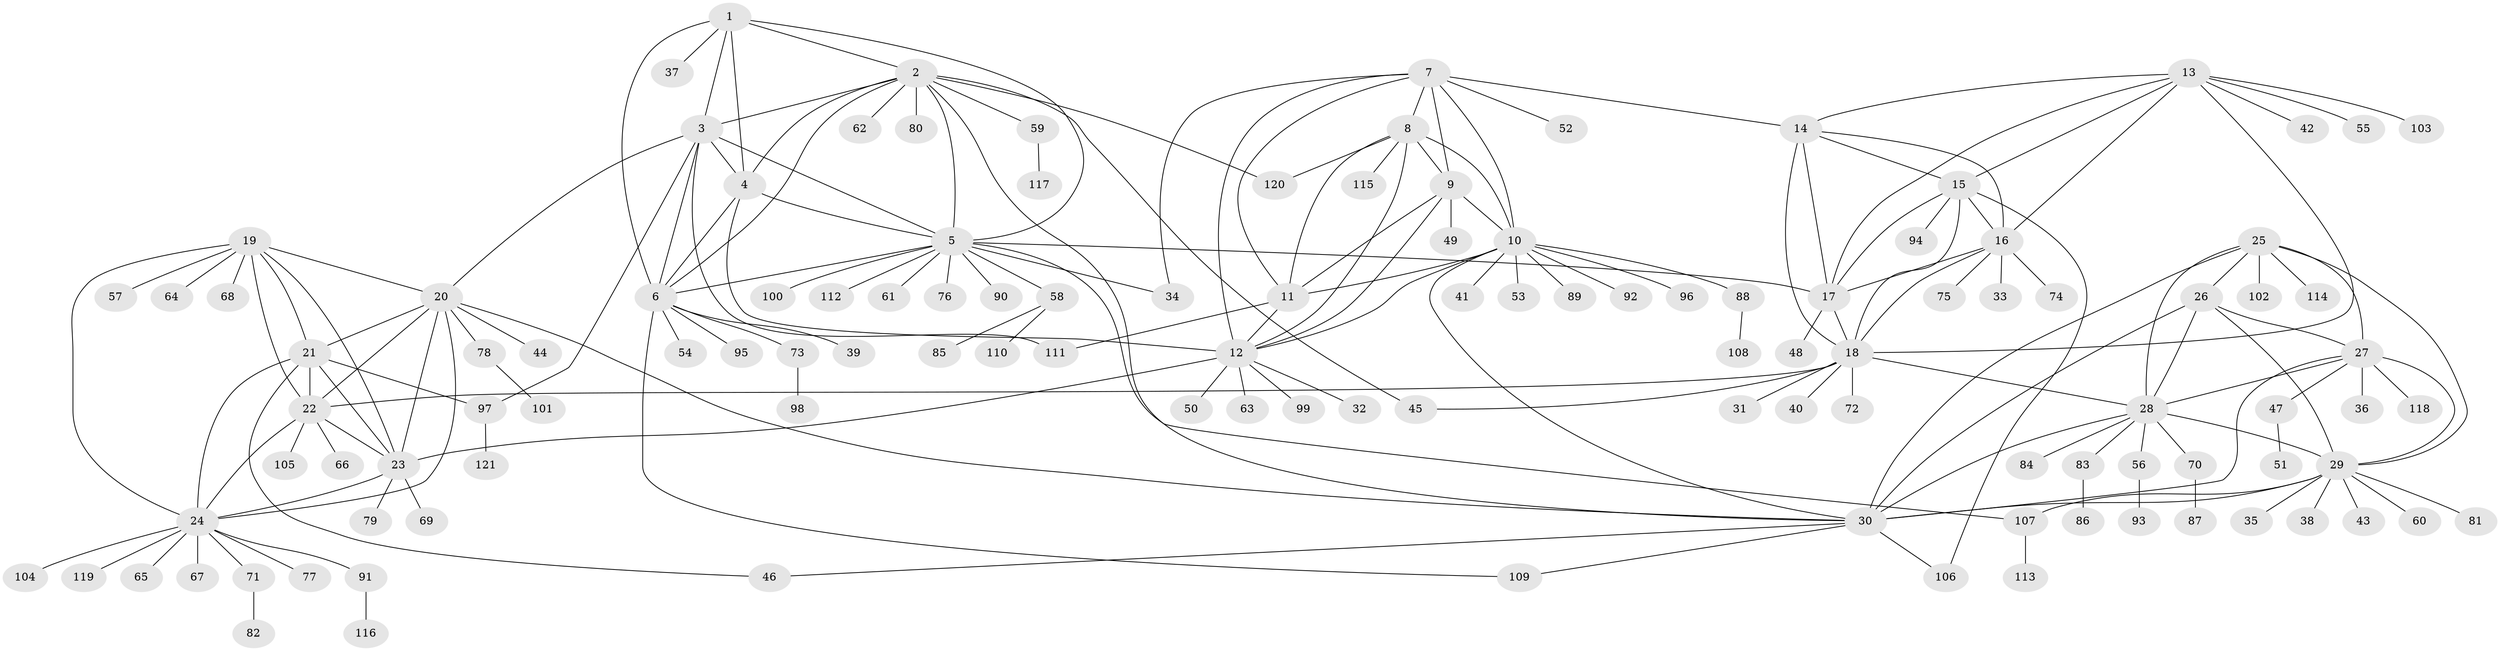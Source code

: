 // coarse degree distribution, {14: 0.016666666666666666, 4: 0.05, 3: 0.05, 12: 0.03333333333333333, 5: 0.016666666666666666, 8: 0.03333333333333333, 9: 0.03333333333333333, 10: 0.016666666666666666, 1: 0.7, 2: 0.05}
// Generated by graph-tools (version 1.1) at 2025/19/03/04/25 18:19:57]
// undirected, 121 vertices, 185 edges
graph export_dot {
graph [start="1"]
  node [color=gray90,style=filled];
  1;
  2;
  3;
  4;
  5;
  6;
  7;
  8;
  9;
  10;
  11;
  12;
  13;
  14;
  15;
  16;
  17;
  18;
  19;
  20;
  21;
  22;
  23;
  24;
  25;
  26;
  27;
  28;
  29;
  30;
  31;
  32;
  33;
  34;
  35;
  36;
  37;
  38;
  39;
  40;
  41;
  42;
  43;
  44;
  45;
  46;
  47;
  48;
  49;
  50;
  51;
  52;
  53;
  54;
  55;
  56;
  57;
  58;
  59;
  60;
  61;
  62;
  63;
  64;
  65;
  66;
  67;
  68;
  69;
  70;
  71;
  72;
  73;
  74;
  75;
  76;
  77;
  78;
  79;
  80;
  81;
  82;
  83;
  84;
  85;
  86;
  87;
  88;
  89;
  90;
  91;
  92;
  93;
  94;
  95;
  96;
  97;
  98;
  99;
  100;
  101;
  102;
  103;
  104;
  105;
  106;
  107;
  108;
  109;
  110;
  111;
  112;
  113;
  114;
  115;
  116;
  117;
  118;
  119;
  120;
  121;
  1 -- 2;
  1 -- 3;
  1 -- 4;
  1 -- 5;
  1 -- 6;
  1 -- 37;
  2 -- 3;
  2 -- 4;
  2 -- 5;
  2 -- 6;
  2 -- 30;
  2 -- 45;
  2 -- 59;
  2 -- 62;
  2 -- 80;
  2 -- 120;
  3 -- 4;
  3 -- 5;
  3 -- 6;
  3 -- 20;
  3 -- 97;
  3 -- 111;
  4 -- 5;
  4 -- 6;
  4 -- 12;
  5 -- 6;
  5 -- 17;
  5 -- 34;
  5 -- 58;
  5 -- 61;
  5 -- 76;
  5 -- 90;
  5 -- 100;
  5 -- 107;
  5 -- 112;
  6 -- 39;
  6 -- 54;
  6 -- 73;
  6 -- 95;
  6 -- 109;
  7 -- 8;
  7 -- 9;
  7 -- 10;
  7 -- 11;
  7 -- 12;
  7 -- 14;
  7 -- 34;
  7 -- 52;
  8 -- 9;
  8 -- 10;
  8 -- 11;
  8 -- 12;
  8 -- 115;
  8 -- 120;
  9 -- 10;
  9 -- 11;
  9 -- 12;
  9 -- 49;
  10 -- 11;
  10 -- 12;
  10 -- 30;
  10 -- 41;
  10 -- 53;
  10 -- 88;
  10 -- 89;
  10 -- 92;
  10 -- 96;
  11 -- 12;
  11 -- 111;
  12 -- 23;
  12 -- 32;
  12 -- 50;
  12 -- 63;
  12 -- 99;
  13 -- 14;
  13 -- 15;
  13 -- 16;
  13 -- 17;
  13 -- 18;
  13 -- 42;
  13 -- 55;
  13 -- 103;
  14 -- 15;
  14 -- 16;
  14 -- 17;
  14 -- 18;
  15 -- 16;
  15 -- 17;
  15 -- 18;
  15 -- 94;
  15 -- 106;
  16 -- 17;
  16 -- 18;
  16 -- 33;
  16 -- 74;
  16 -- 75;
  17 -- 18;
  17 -- 48;
  18 -- 22;
  18 -- 28;
  18 -- 31;
  18 -- 40;
  18 -- 45;
  18 -- 72;
  19 -- 20;
  19 -- 21;
  19 -- 22;
  19 -- 23;
  19 -- 24;
  19 -- 57;
  19 -- 64;
  19 -- 68;
  20 -- 21;
  20 -- 22;
  20 -- 23;
  20 -- 24;
  20 -- 30;
  20 -- 44;
  20 -- 78;
  21 -- 22;
  21 -- 23;
  21 -- 24;
  21 -- 46;
  21 -- 97;
  22 -- 23;
  22 -- 24;
  22 -- 66;
  22 -- 105;
  23 -- 24;
  23 -- 69;
  23 -- 79;
  24 -- 65;
  24 -- 67;
  24 -- 71;
  24 -- 77;
  24 -- 91;
  24 -- 104;
  24 -- 119;
  25 -- 26;
  25 -- 27;
  25 -- 28;
  25 -- 29;
  25 -- 30;
  25 -- 102;
  25 -- 114;
  26 -- 27;
  26 -- 28;
  26 -- 29;
  26 -- 30;
  27 -- 28;
  27 -- 29;
  27 -- 30;
  27 -- 36;
  27 -- 47;
  27 -- 118;
  28 -- 29;
  28 -- 30;
  28 -- 56;
  28 -- 70;
  28 -- 83;
  28 -- 84;
  29 -- 30;
  29 -- 35;
  29 -- 38;
  29 -- 43;
  29 -- 60;
  29 -- 81;
  29 -- 107;
  30 -- 46;
  30 -- 106;
  30 -- 109;
  47 -- 51;
  56 -- 93;
  58 -- 85;
  58 -- 110;
  59 -- 117;
  70 -- 87;
  71 -- 82;
  73 -- 98;
  78 -- 101;
  83 -- 86;
  88 -- 108;
  91 -- 116;
  97 -- 121;
  107 -- 113;
}
